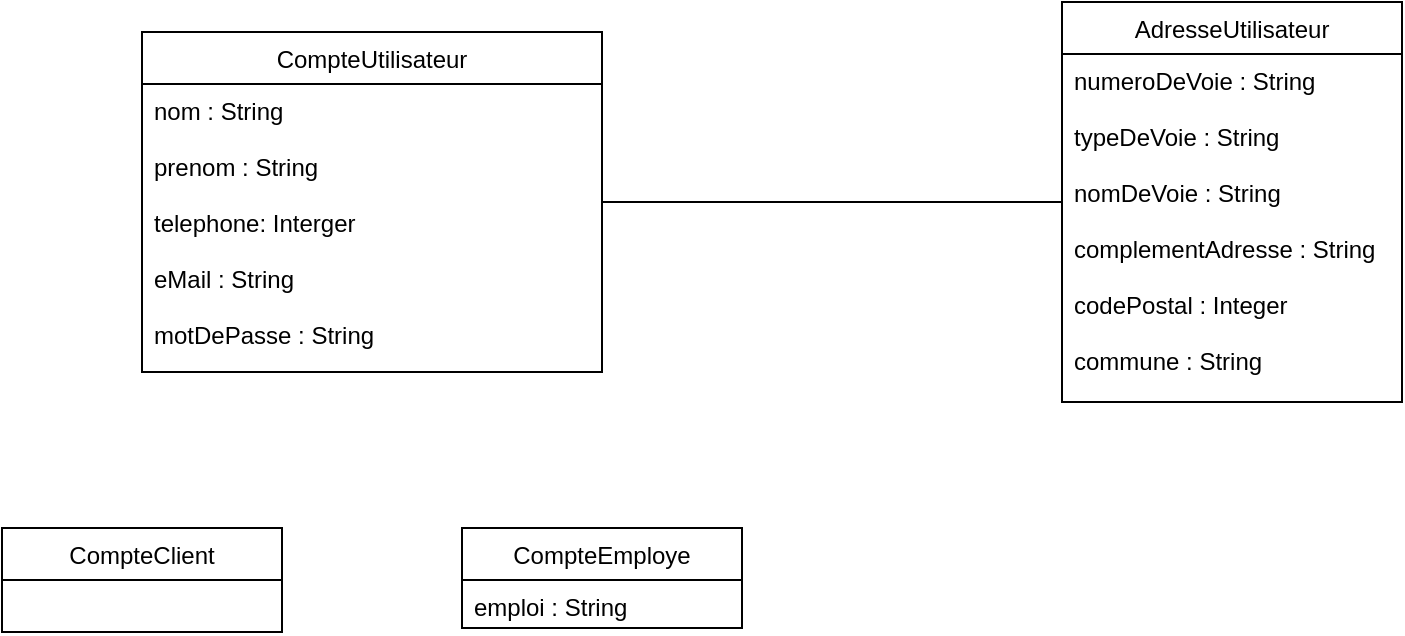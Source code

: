 <mxfile version="10.9.8" type="github"><diagram id="zyyDFPuw11yTEi4xoTQe" name="Page-1"><mxGraphModel dx="868" dy="458" grid="1" gridSize="10" guides="1" tooltips="1" connect="1" arrows="1" fold="1" page="1" pageScale="1" pageWidth="827" pageHeight="1169" math="0" shadow="0"><root><mxCell id="0"/><mxCell id="1" parent="0"/><mxCell id="o4HCiadqalJeRXl4aEWc-1" value="CompteEmploye" style="swimlane;fontStyle=0;childLayout=stackLayout;horizontal=1;startSize=26;fillColor=none;horizontalStack=0;resizeParent=1;resizeParentMax=0;resizeLast=0;collapsible=1;marginBottom=0;" vertex="1" parent="1"><mxGeometry x="260" y="303" width="140" height="50" as="geometry"/></mxCell><mxCell id="o4HCiadqalJeRXl4aEWc-2" value="emploi : String&#xA;" style="text;strokeColor=none;fillColor=none;align=left;verticalAlign=top;spacingLeft=4;spacingRight=4;overflow=hidden;rotatable=0;points=[[0,0.5],[1,0.5]];portConstraint=eastwest;" vertex="1" parent="o4HCiadqalJeRXl4aEWc-1"><mxGeometry y="26" width="140" height="24" as="geometry"/></mxCell><mxCell id="o4HCiadqalJeRXl4aEWc-3" value="CompteUtilisateur" style="swimlane;fontStyle=0;childLayout=stackLayout;horizontal=1;startSize=26;fillColor=none;horizontalStack=0;resizeParent=1;resizeParentMax=0;resizeLast=0;collapsible=1;marginBottom=0;" vertex="1" parent="1"><mxGeometry x="100" y="55" width="230" height="170" as="geometry"/></mxCell><mxCell id="o4HCiadqalJeRXl4aEWc-4" value="nom : String&#xA;&#xA;prenom : String&#xA;&#xA;telephone: Interger&#xA;&#xA;eMail : String&#xA;&#xA;motDePasse : String&#xA;" style="text;strokeColor=none;fillColor=none;align=left;verticalAlign=top;spacingLeft=4;spacingRight=4;overflow=hidden;rotatable=0;points=[[0,0.5],[1,0.5]];portConstraint=eastwest;" vertex="1" parent="o4HCiadqalJeRXl4aEWc-3"><mxGeometry y="26" width="230" height="144" as="geometry"/></mxCell><mxCell id="o4HCiadqalJeRXl4aEWc-5" value="CompteClient" style="swimlane;fontStyle=0;childLayout=stackLayout;horizontal=1;startSize=26;fillColor=none;horizontalStack=0;resizeParent=1;resizeParentMax=0;resizeLast=0;collapsible=1;marginBottom=0;" vertex="1" parent="1"><mxGeometry x="30" y="303" width="140" height="52" as="geometry"/></mxCell><mxCell id="o4HCiadqalJeRXl4aEWc-6" value="AdresseUtilisateur" style="swimlane;fontStyle=0;childLayout=stackLayout;horizontal=1;startSize=26;fillColor=none;horizontalStack=0;resizeParent=1;resizeParentMax=0;resizeLast=0;collapsible=1;marginBottom=0;" vertex="1" parent="1"><mxGeometry x="560" y="40" width="170" height="200" as="geometry"/></mxCell><mxCell id="o4HCiadqalJeRXl4aEWc-7" value="numeroDeVoie : String&#xA;&#xA;typeDeVoie : String&#xA;&#xA;nomDeVoie : String&#xA;&#xA;complementAdresse : String&#xA;&#xA;codePostal : Integer&#xA;&#xA;commune : String&#xA;&#xA;&#xA;&#xA;" style="text;strokeColor=none;fillColor=none;align=left;verticalAlign=top;spacingLeft=4;spacingRight=4;overflow=hidden;rotatable=0;points=[[0,0.5],[1,0.5]];portConstraint=eastwest;" vertex="1" parent="o4HCiadqalJeRXl4aEWc-6"><mxGeometry y="26" width="170" height="174" as="geometry"/></mxCell><mxCell id="o4HCiadqalJeRXl4aEWc-14" style="edgeStyle=none;rounded=0;orthogonalLoop=1;jettySize=auto;html=1;entryX=0;entryY=0.5;entryDx=0;entryDy=0;endArrow=none;endFill=0;exitX=1;exitY=0.41;exitDx=0;exitDy=0;exitPerimeter=0;" edge="1" parent="1" source="o4HCiadqalJeRXl4aEWc-4" target="o4HCiadqalJeRXl4aEWc-6"><mxGeometry relative="1" as="geometry"/></mxCell></root></mxGraphModel></diagram></mxfile>